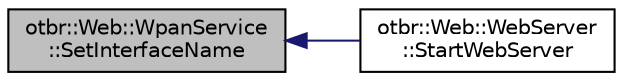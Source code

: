 digraph "otbr::Web::WpanService::SetInterfaceName"
{
  edge [fontname="Helvetica",fontsize="10",labelfontname="Helvetica",labelfontsize="10"];
  node [fontname="Helvetica",fontsize="10",shape=record];
  rankdir="LR";
  Node44 [label="otbr::Web::WpanService\l::SetInterfaceName",height=0.2,width=0.4,color="black", fillcolor="grey75", style="filled", fontcolor="black"];
  Node44 -> Node45 [dir="back",color="midnightblue",fontsize="10",style="solid",fontname="Helvetica"];
  Node45 [label="otbr::Web::WebServer\l::StartWebServer",height=0.2,width=0.4,color="black", fillcolor="white", style="filled",URL="$d6/d83/classotbr_1_1Web_1_1WebServer.html#abe5b4a1397cd62cecf1147a5fdad528d",tooltip="This method starts the Web Server. "];
}
